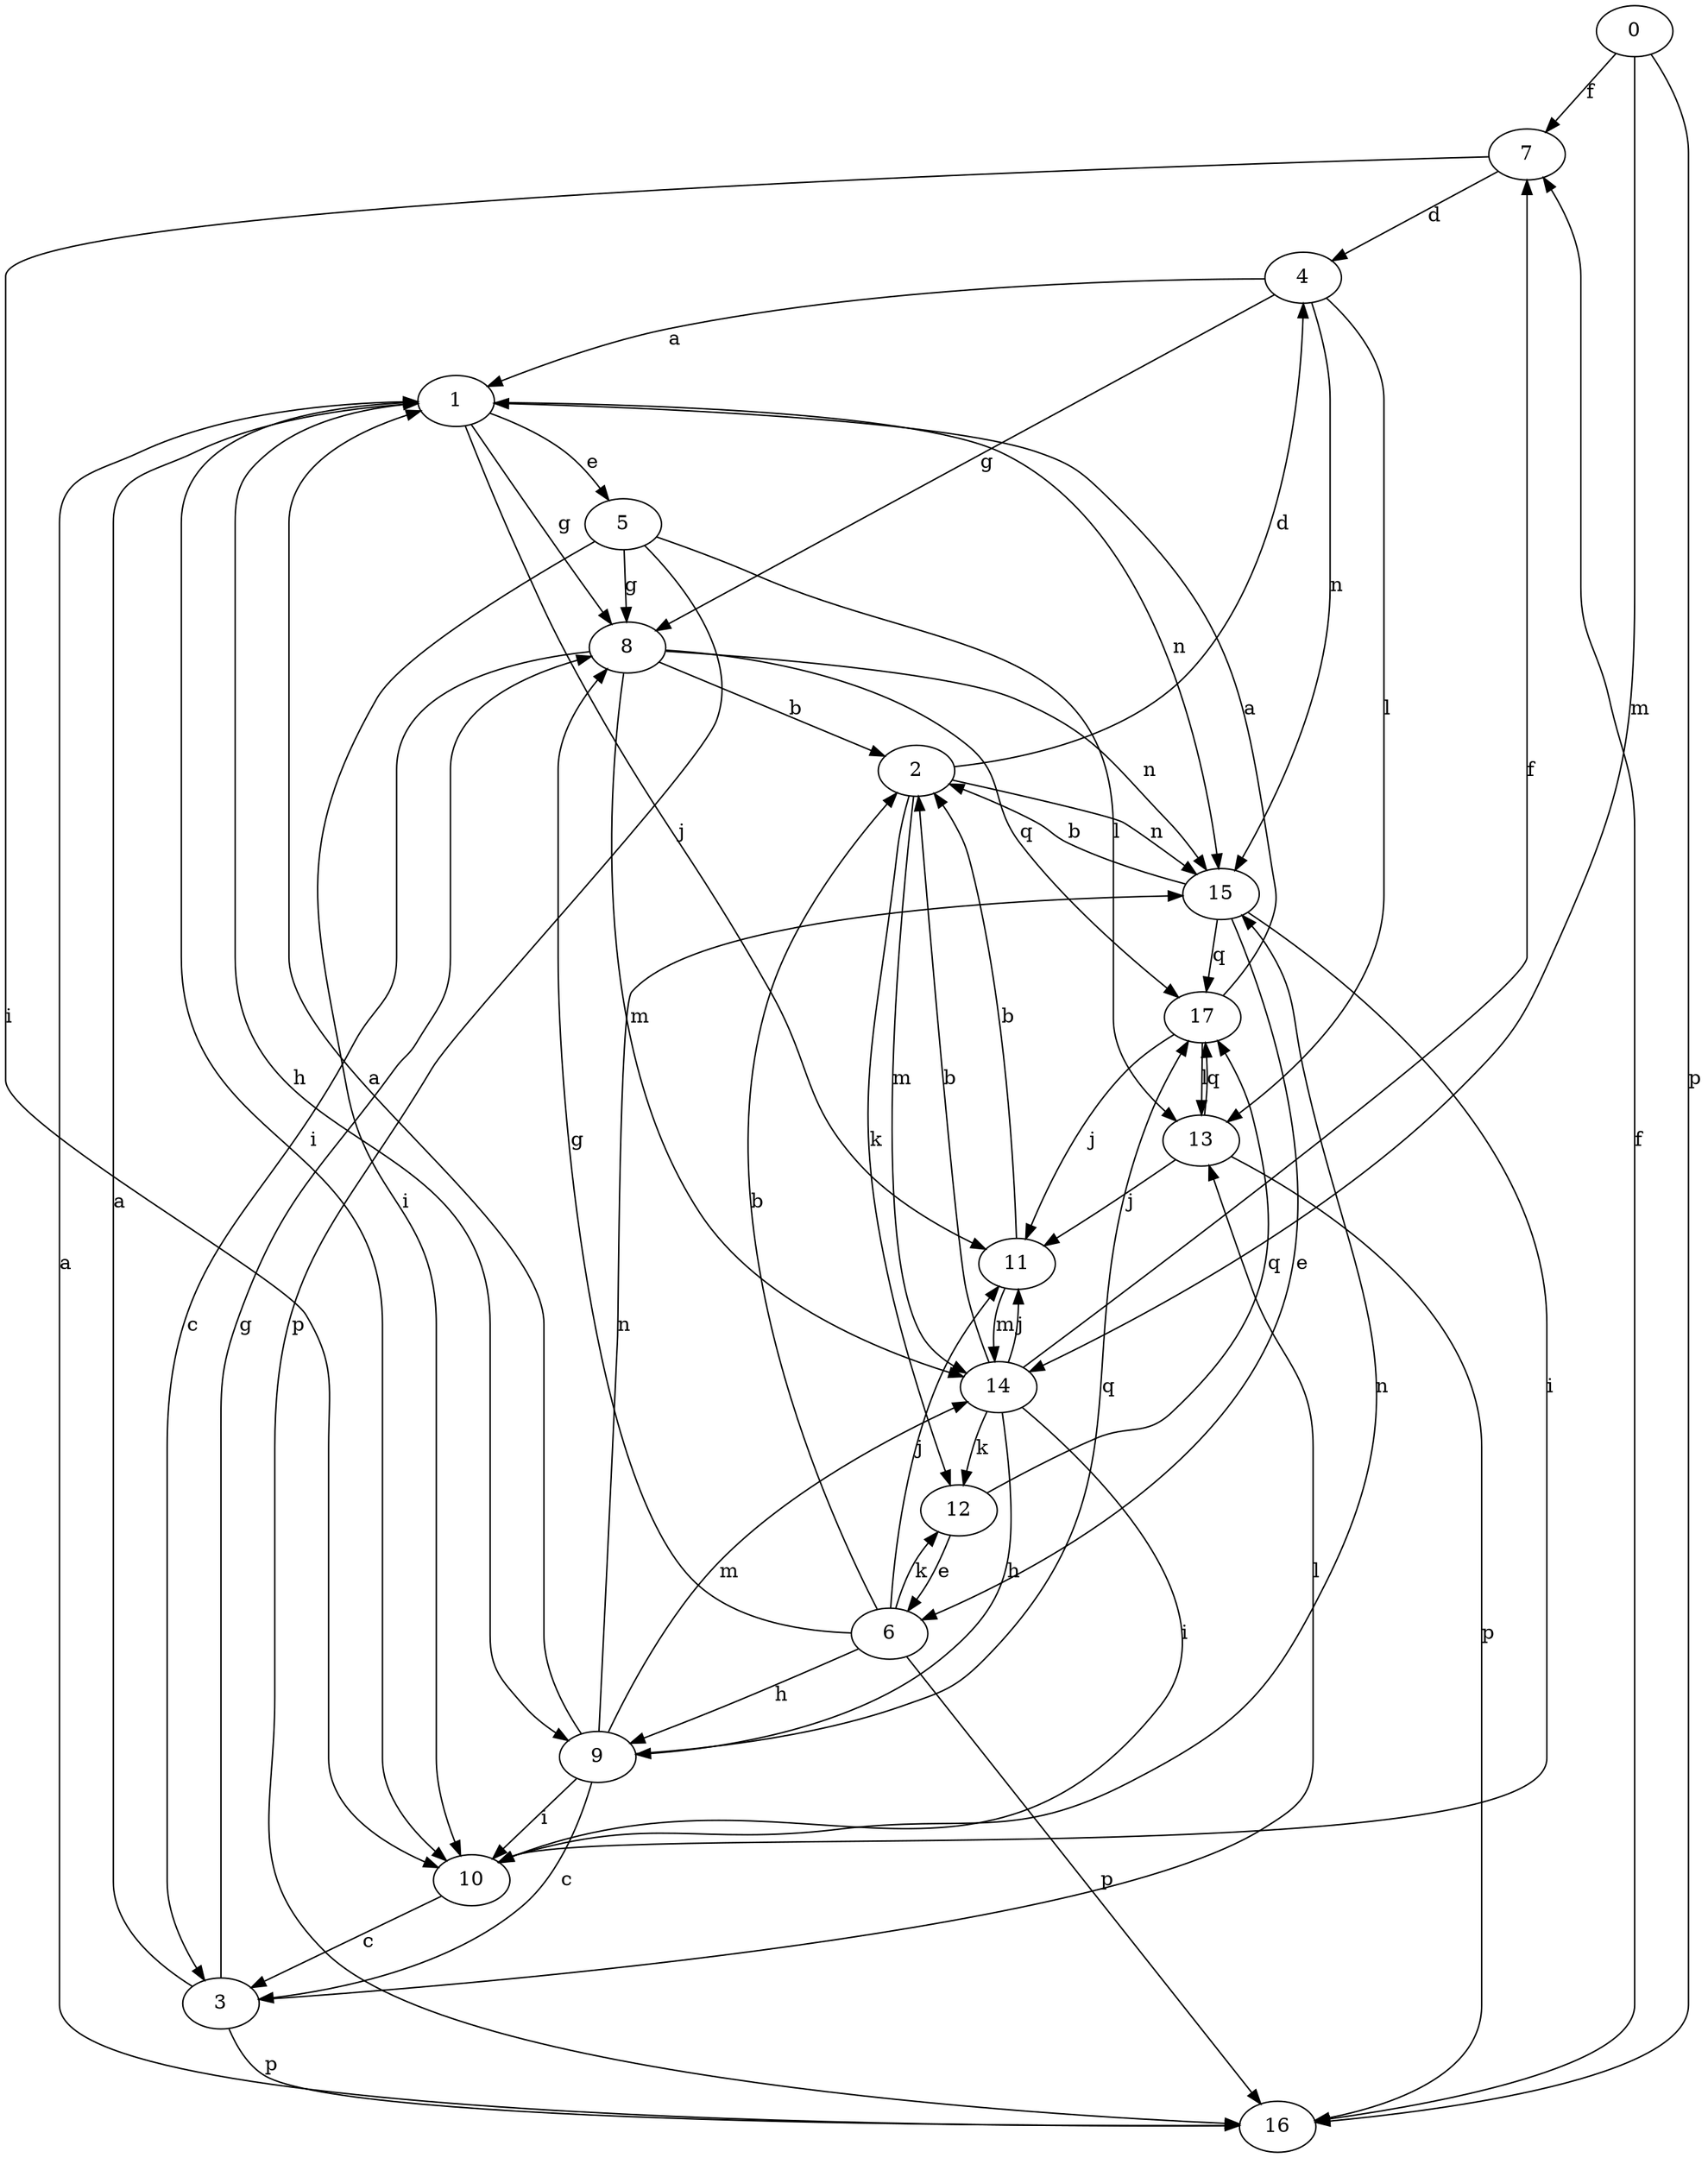 strict digraph  {
0;
1;
2;
3;
4;
5;
6;
7;
8;
9;
10;
11;
12;
13;
14;
15;
16;
17;
0 -> 7  [label=f];
0 -> 14  [label=m];
0 -> 16  [label=p];
1 -> 5  [label=e];
1 -> 8  [label=g];
1 -> 9  [label=h];
1 -> 10  [label=i];
1 -> 11  [label=j];
1 -> 15  [label=n];
2 -> 4  [label=d];
2 -> 12  [label=k];
2 -> 14  [label=m];
2 -> 15  [label=n];
3 -> 1  [label=a];
3 -> 8  [label=g];
3 -> 13  [label=l];
3 -> 16  [label=p];
4 -> 1  [label=a];
4 -> 8  [label=g];
4 -> 13  [label=l];
4 -> 15  [label=n];
5 -> 8  [label=g];
5 -> 10  [label=i];
5 -> 13  [label=l];
5 -> 16  [label=p];
6 -> 2  [label=b];
6 -> 8  [label=g];
6 -> 9  [label=h];
6 -> 11  [label=j];
6 -> 12  [label=k];
6 -> 16  [label=p];
7 -> 4  [label=d];
7 -> 10  [label=i];
8 -> 2  [label=b];
8 -> 3  [label=c];
8 -> 14  [label=m];
8 -> 15  [label=n];
8 -> 17  [label=q];
9 -> 1  [label=a];
9 -> 3  [label=c];
9 -> 10  [label=i];
9 -> 14  [label=m];
9 -> 15  [label=n];
9 -> 17  [label=q];
10 -> 3  [label=c];
10 -> 15  [label=n];
11 -> 2  [label=b];
11 -> 14  [label=m];
12 -> 6  [label=e];
12 -> 17  [label=q];
13 -> 11  [label=j];
13 -> 16  [label=p];
13 -> 17  [label=q];
14 -> 2  [label=b];
14 -> 7  [label=f];
14 -> 9  [label=h];
14 -> 10  [label=i];
14 -> 11  [label=j];
14 -> 12  [label=k];
15 -> 2  [label=b];
15 -> 6  [label=e];
15 -> 10  [label=i];
15 -> 17  [label=q];
16 -> 1  [label=a];
16 -> 7  [label=f];
17 -> 1  [label=a];
17 -> 11  [label=j];
17 -> 13  [label=l];
}
